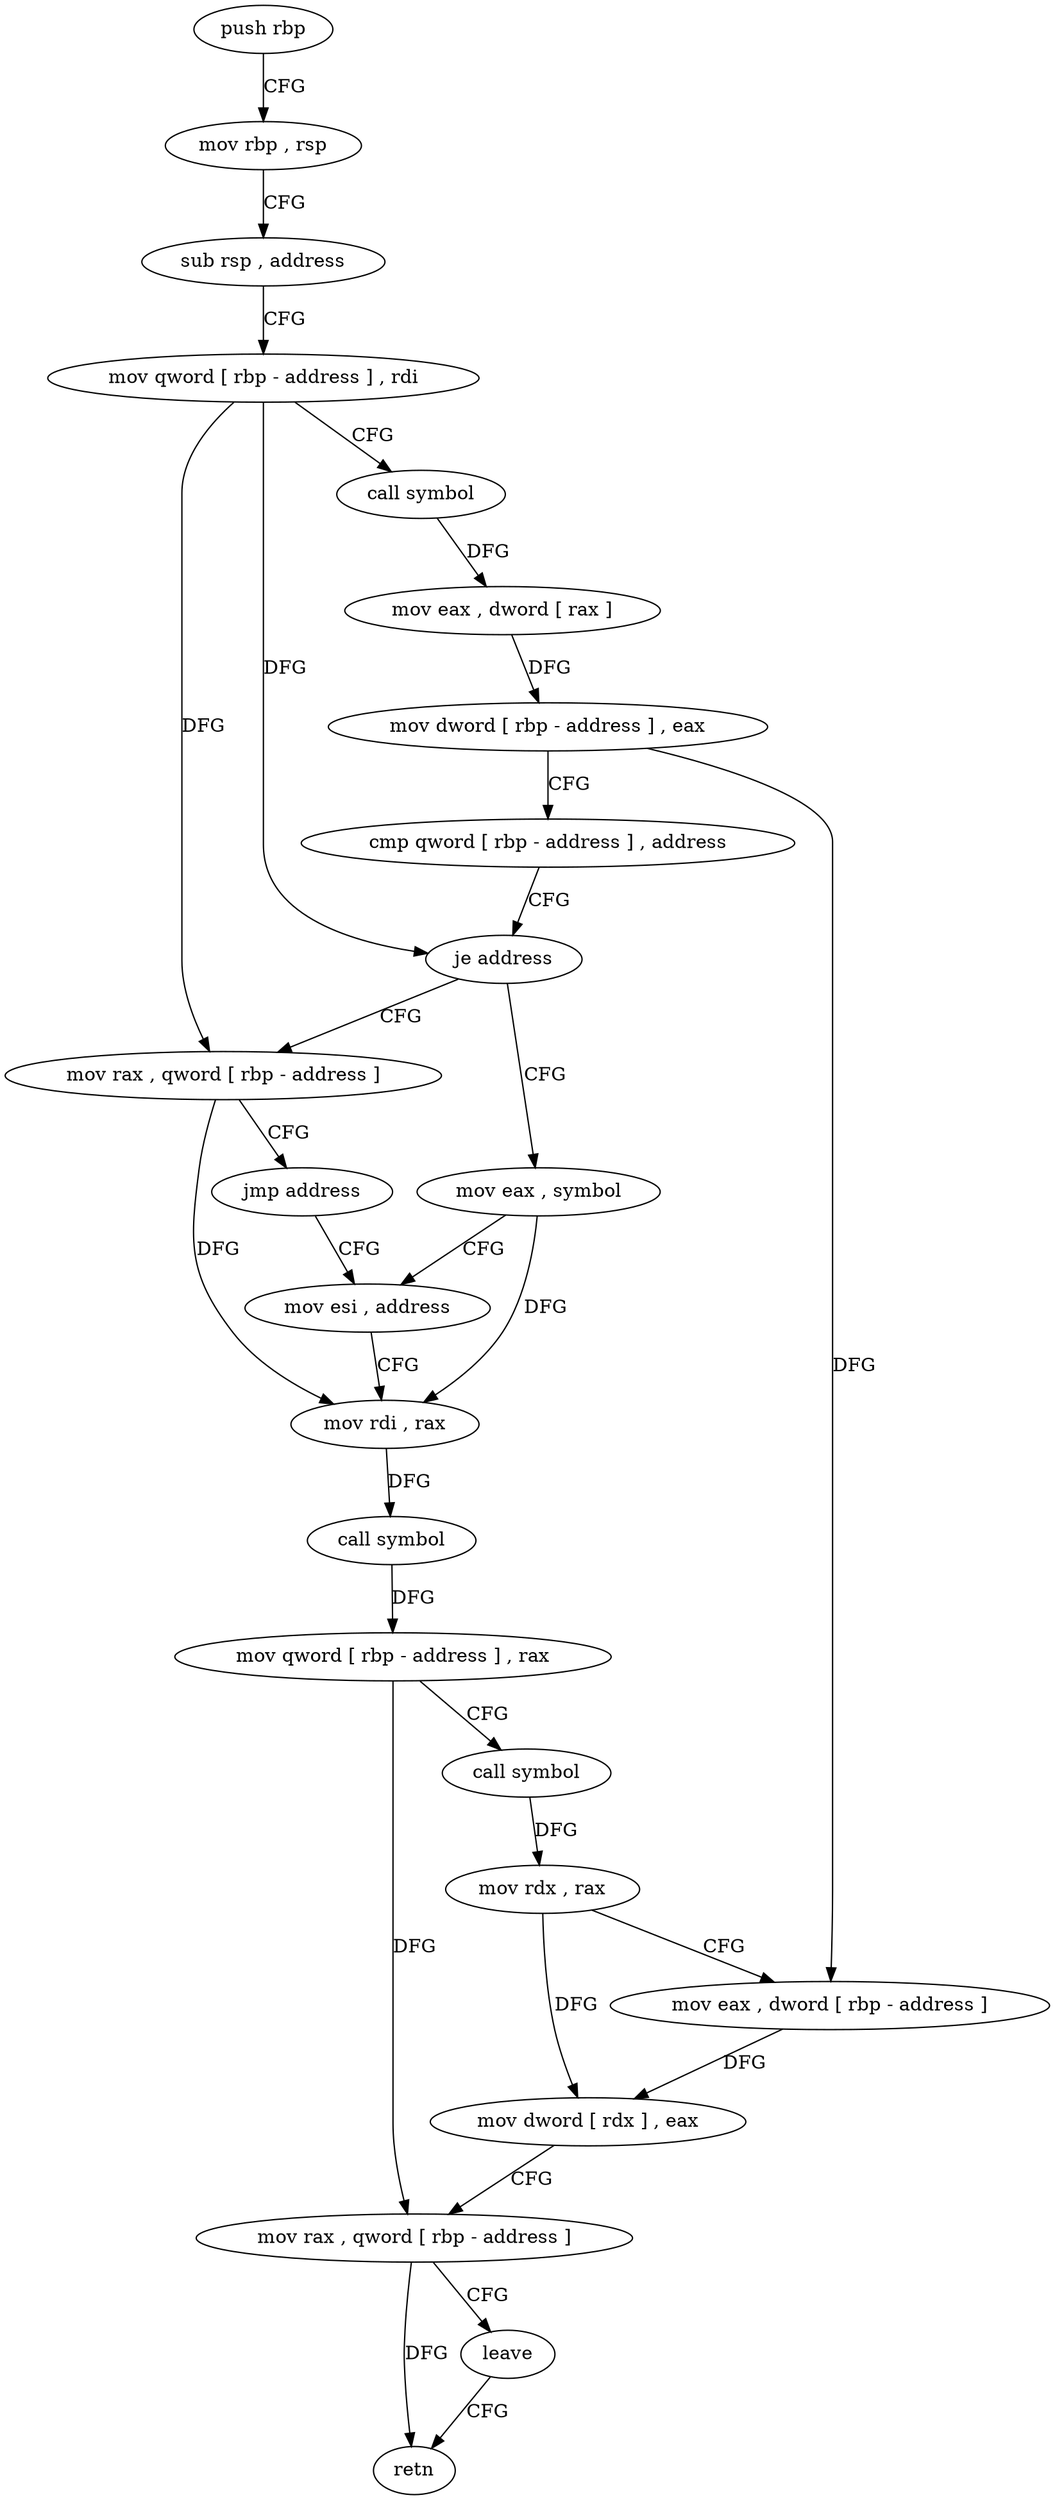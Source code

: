 digraph "func" {
"4357916" [label = "push rbp" ]
"4357917" [label = "mov rbp , rsp" ]
"4357920" [label = "sub rsp , address" ]
"4357924" [label = "mov qword [ rbp - address ] , rdi" ]
"4357928" [label = "call symbol" ]
"4357933" [label = "mov eax , dword [ rax ]" ]
"4357935" [label = "mov dword [ rbp - address ] , eax" ]
"4357938" [label = "cmp qword [ rbp - address ] , address" ]
"4357943" [label = "je address" ]
"4357951" [label = "mov eax , symbol" ]
"4357945" [label = "mov rax , qword [ rbp - address ]" ]
"4357956" [label = "mov esi , address" ]
"4357949" [label = "jmp address" ]
"4357961" [label = "mov rdi , rax" ]
"4357964" [label = "call symbol" ]
"4357969" [label = "mov qword [ rbp - address ] , rax" ]
"4357973" [label = "call symbol" ]
"4357978" [label = "mov rdx , rax" ]
"4357981" [label = "mov eax , dword [ rbp - address ]" ]
"4357984" [label = "mov dword [ rdx ] , eax" ]
"4357986" [label = "mov rax , qword [ rbp - address ]" ]
"4357990" [label = "leave" ]
"4357991" [label = "retn" ]
"4357916" -> "4357917" [ label = "CFG" ]
"4357917" -> "4357920" [ label = "CFG" ]
"4357920" -> "4357924" [ label = "CFG" ]
"4357924" -> "4357928" [ label = "CFG" ]
"4357924" -> "4357943" [ label = "DFG" ]
"4357924" -> "4357945" [ label = "DFG" ]
"4357928" -> "4357933" [ label = "DFG" ]
"4357933" -> "4357935" [ label = "DFG" ]
"4357935" -> "4357938" [ label = "CFG" ]
"4357935" -> "4357981" [ label = "DFG" ]
"4357938" -> "4357943" [ label = "CFG" ]
"4357943" -> "4357951" [ label = "CFG" ]
"4357943" -> "4357945" [ label = "CFG" ]
"4357951" -> "4357956" [ label = "CFG" ]
"4357951" -> "4357961" [ label = "DFG" ]
"4357945" -> "4357949" [ label = "CFG" ]
"4357945" -> "4357961" [ label = "DFG" ]
"4357956" -> "4357961" [ label = "CFG" ]
"4357949" -> "4357956" [ label = "CFG" ]
"4357961" -> "4357964" [ label = "DFG" ]
"4357964" -> "4357969" [ label = "DFG" ]
"4357969" -> "4357973" [ label = "CFG" ]
"4357969" -> "4357986" [ label = "DFG" ]
"4357973" -> "4357978" [ label = "DFG" ]
"4357978" -> "4357981" [ label = "CFG" ]
"4357978" -> "4357984" [ label = "DFG" ]
"4357981" -> "4357984" [ label = "DFG" ]
"4357984" -> "4357986" [ label = "CFG" ]
"4357986" -> "4357990" [ label = "CFG" ]
"4357986" -> "4357991" [ label = "DFG" ]
"4357990" -> "4357991" [ label = "CFG" ]
}
